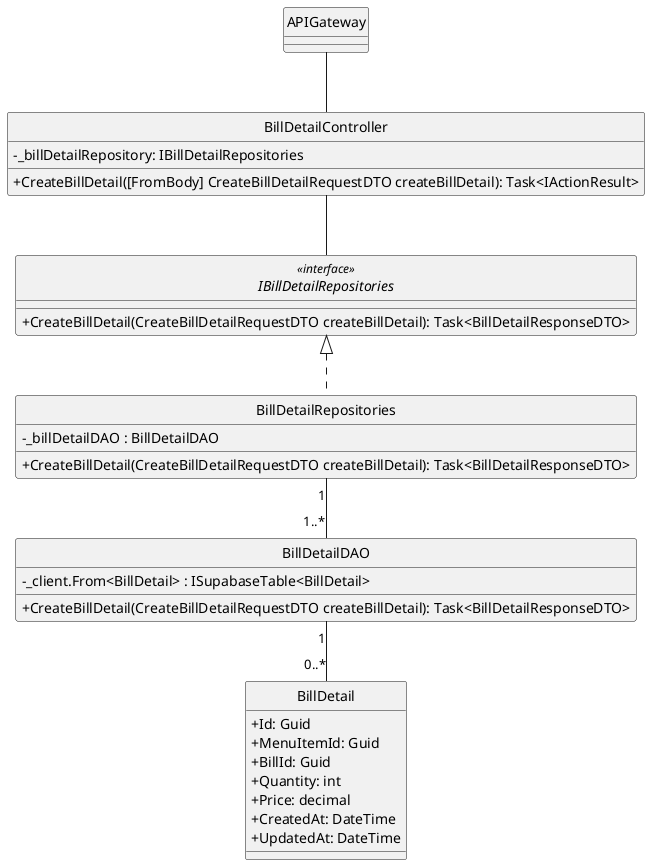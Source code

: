 @startuml
hide circle
skinparam classAttributeIconSize 0

class APIGateway {
}

class BillDetailController {
    - _billDetailRepository: IBillDetailRepositories 
    + CreateBillDetail([FromBody] CreateBillDetailRequestDTO createBillDetail): Task<IActionResult> 
}

interface IBillDetailRepositories<<interface>>  {
    + CreateBillDetail(CreateBillDetailRequestDTO createBillDetail): Task<BillDetailResponseDTO> 
}

class BillDetailRepositories {
    - _billDetailDAO : BillDetailDAO
    + CreateBillDetail(CreateBillDetailRequestDTO createBillDetail): Task<BillDetailResponseDTO> 

}

class BillDetailDAO {
    - _client.From<BillDetail> : ISupabaseTable<BillDetail>
    + CreateBillDetail(CreateBillDetailRequestDTO createBillDetail): Task<BillDetailResponseDTO> 

}

class BillDetail {
    +Id: Guid
    +MenuItemId: Guid
    +BillId: Guid
    +Quantity: int
    +Price: decimal
    +CreatedAt: DateTime
    +UpdatedAt: DateTime
}

APIGateway -- BillDetailController
BillDetailController -- IBillDetailRepositories
IBillDetailRepositories <|.. BillDetailRepositories
BillDetailRepositories "1" -- "1..*" BillDetailDAO
BillDetailDAO "1" -- "0..*" BillDetail

@enduml
